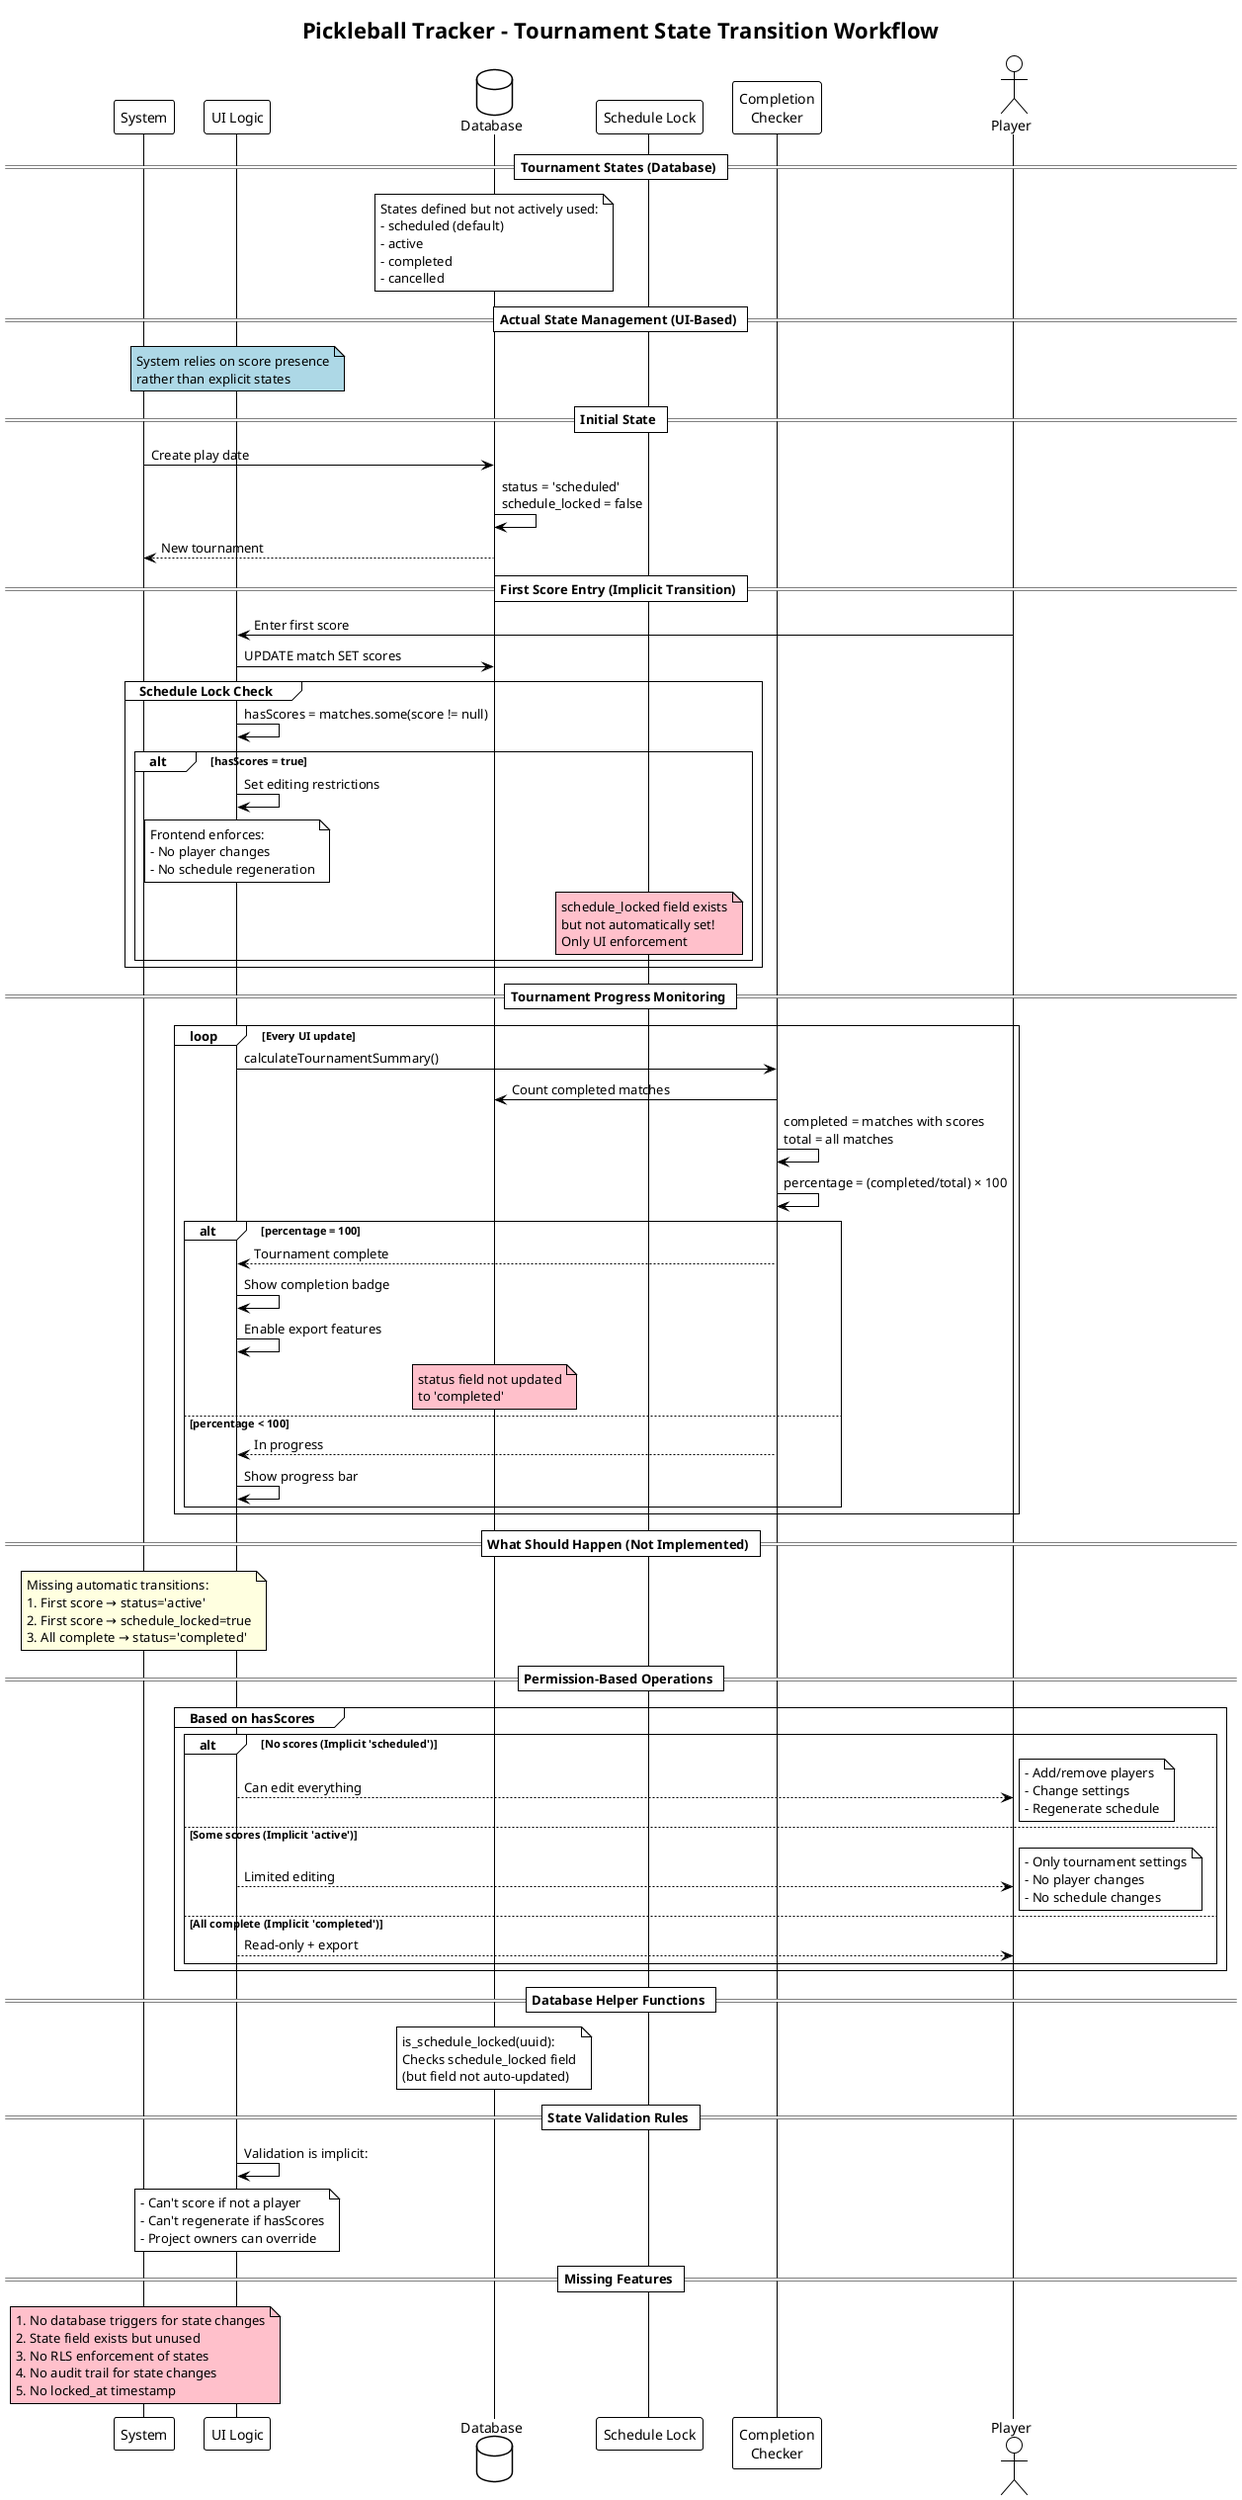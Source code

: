 @startuml Tournament State Transition Workflow
!theme plain

title Pickleball Tracker - Tournament State Transition Workflow

participant "System" as System
participant "UI Logic" as UI
database "Database" as DB
participant "Schedule Lock" as Lock
participant "Completion\nChecker" as Checker

== Tournament States (Database) ==
note over DB: States defined but not actively used:\n- scheduled (default)\n- active\n- completed\n- cancelled

== Actual State Management (UI-Based) ==
note over UI #lightblue: System relies on score presence\nrather than explicit states

== Initial State ==
System -> DB: Create play date
DB -> DB: status = 'scheduled'\nschedule_locked = false
DB --> System: New tournament

== First Score Entry (Implicit Transition) ==
actor Player
Player -> UI: Enter first score
UI -> DB: UPDATE match SET scores

group Schedule Lock Check
    UI -> UI: hasScores = matches.some(score != null)
    alt hasScores = true
        UI -> UI: Set editing restrictions
        note over UI: Frontend enforces:\n- No player changes\n- No schedule regeneration
        
        note over Lock #pink: schedule_locked field exists\nbut not automatically set!\nOnly UI enforcement
    end
end

== Tournament Progress Monitoring ==
loop Every UI update
    UI -> Checker: calculateTournamentSummary()
    Checker -> DB: Count completed matches
    Checker -> Checker: completed = matches with scores\ntotal = all matches
    Checker -> Checker: percentage = (completed/total) × 100
    
    alt percentage = 100
        Checker --> UI: Tournament complete
        UI -> UI: Show completion badge
        UI -> UI: Enable export features
        note over DB #pink: status field not updated\nto 'completed'
    else percentage < 100
        Checker --> UI: In progress
        UI -> UI: Show progress bar
    end
end

== What Should Happen (Not Implemented) ==
note over System #lightyellow: Missing automatic transitions:\n1. First score → status='active'\n2. First score → schedule_locked=true\n3. All complete → status='completed'

== Permission-Based Operations ==
group Based on hasScores
    alt No scores (Implicit 'scheduled')
        UI --> Player: Can edit everything
        note right: - Add/remove players\n- Change settings\n- Regenerate schedule
    else Some scores (Implicit 'active')
        UI --> Player: Limited editing
        note right: - Only tournament settings\n- No player changes\n- No schedule changes
    else All complete (Implicit 'completed')
        UI --> Player: Read-only + export
    end
end

== Database Helper Functions ==
note over DB: is_schedule_locked(uuid):\nChecks schedule_locked field\n(but field not auto-updated)

== State Validation Rules ==
UI -> UI: Validation is implicit:
note over UI: - Can't score if not a player\n- Can't regenerate if hasScores\n- Project owners can override

== Missing Features ==
note over System #pink: 1. No database triggers for state changes\n2. State field exists but unused\n3. No RLS enforcement of states\n4. No audit trail for state changes\n5. No locked_at timestamp

@enduml